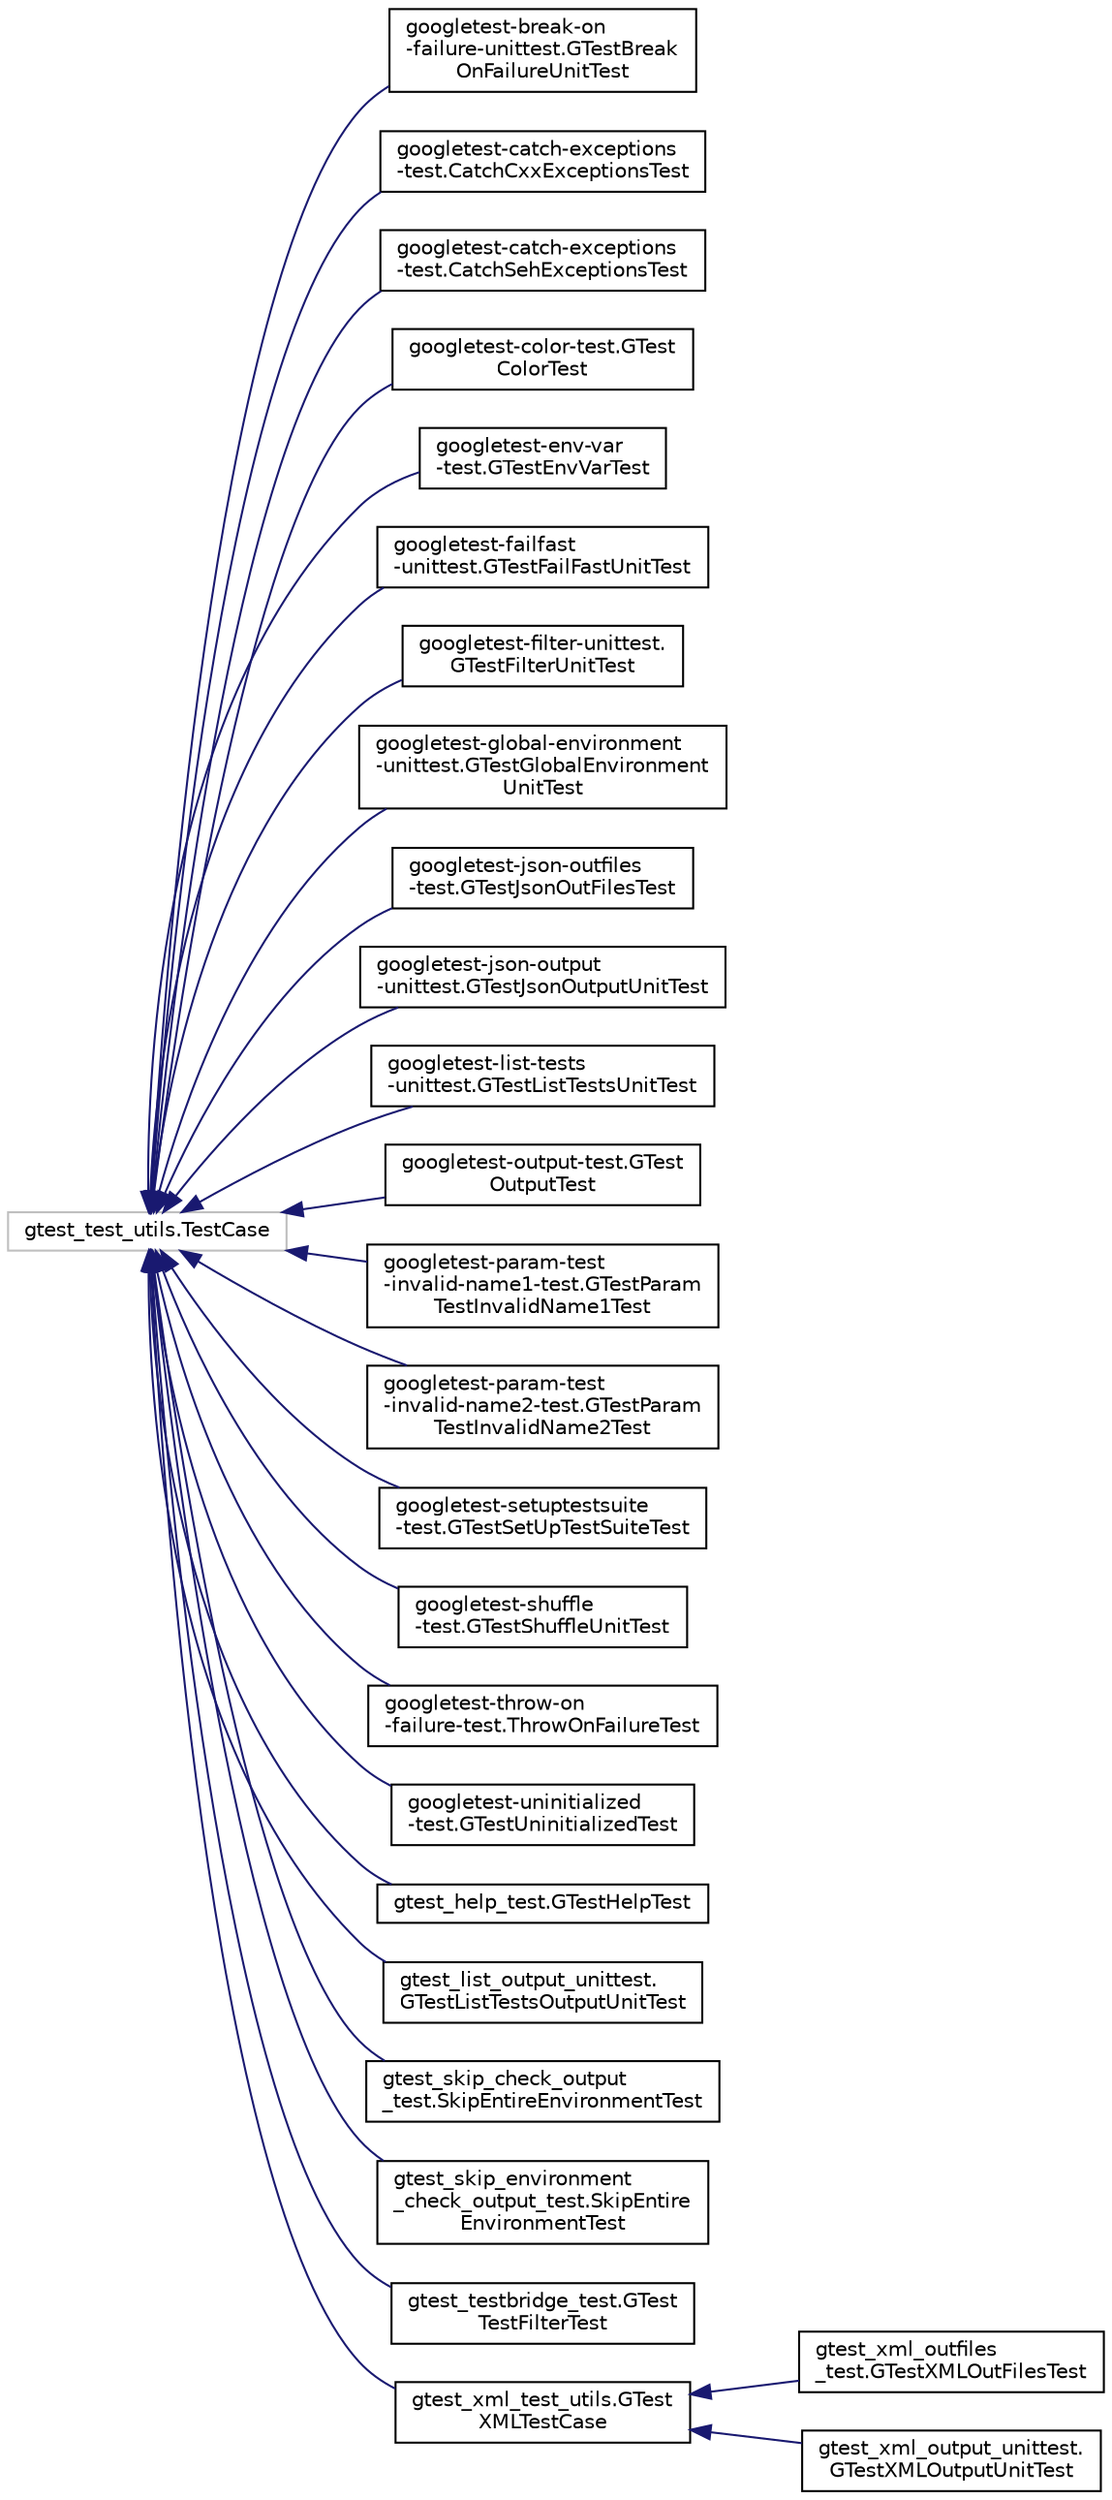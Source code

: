 digraph "Иерархия классов. Графический вид."
{
 // LATEX_PDF_SIZE
  edge [fontname="Helvetica",fontsize="10",labelfontname="Helvetica",labelfontsize="10"];
  node [fontname="Helvetica",fontsize="10",shape=record];
  rankdir="LR";
  Node426 [label="gtest_test_utils.TestCase",height=0.2,width=0.4,color="grey75", fillcolor="white", style="filled",tooltip=" "];
  Node426 -> Node0 [dir="back",color="midnightblue",fontsize="10",style="solid",fontname="Helvetica"];
  Node0 [label="googletest-break-on\l-failure-unittest.GTestBreak\lOnFailureUnitTest",height=0.2,width=0.4,color="black", fillcolor="white", style="filled",URL="$classgoogletest-break-on-failure-unittest_1_1GTestBreakOnFailureUnitTest.html",tooltip=" "];
  Node426 -> Node428 [dir="back",color="midnightblue",fontsize="10",style="solid",fontname="Helvetica"];
  Node428 [label="googletest-catch-exceptions\l-test.CatchCxxExceptionsTest",height=0.2,width=0.4,color="black", fillcolor="white", style="filled",URL="$classgoogletest-catch-exceptions-test_1_1CatchCxxExceptionsTest.html",tooltip=" "];
  Node426 -> Node429 [dir="back",color="midnightblue",fontsize="10",style="solid",fontname="Helvetica"];
  Node429 [label="googletest-catch-exceptions\l-test.CatchSehExceptionsTest",height=0.2,width=0.4,color="black", fillcolor="white", style="filled",URL="$classgoogletest-catch-exceptions-test_1_1CatchSehExceptionsTest.html",tooltip=" "];
  Node426 -> Node430 [dir="back",color="midnightblue",fontsize="10",style="solid",fontname="Helvetica"];
  Node430 [label="googletest-color-test.GTest\lColorTest",height=0.2,width=0.4,color="black", fillcolor="white", style="filled",URL="$classgoogletest-color-test_1_1GTestColorTest.html",tooltip=" "];
  Node426 -> Node431 [dir="back",color="midnightblue",fontsize="10",style="solid",fontname="Helvetica"];
  Node431 [label="googletest-env-var\l-test.GTestEnvVarTest",height=0.2,width=0.4,color="black", fillcolor="white", style="filled",URL="$classgoogletest-env-var-test_1_1GTestEnvVarTest.html",tooltip=" "];
  Node426 -> Node432 [dir="back",color="midnightblue",fontsize="10",style="solid",fontname="Helvetica"];
  Node432 [label="googletest-failfast\l-unittest.GTestFailFastUnitTest",height=0.2,width=0.4,color="black", fillcolor="white", style="filled",URL="$classgoogletest-failfast-unittest_1_1GTestFailFastUnitTest.html",tooltip=" "];
  Node426 -> Node433 [dir="back",color="midnightblue",fontsize="10",style="solid",fontname="Helvetica"];
  Node433 [label="googletest-filter-unittest.\lGTestFilterUnitTest",height=0.2,width=0.4,color="black", fillcolor="white", style="filled",URL="$classgoogletest-filter-unittest_1_1GTestFilterUnitTest.html",tooltip=" "];
  Node426 -> Node434 [dir="back",color="midnightblue",fontsize="10",style="solid",fontname="Helvetica"];
  Node434 [label="googletest-global-environment\l-unittest.GTestGlobalEnvironment\lUnitTest",height=0.2,width=0.4,color="black", fillcolor="white", style="filled",URL="$classgoogletest-global-environment-unittest_1_1GTestGlobalEnvironmentUnitTest.html",tooltip=" "];
  Node426 -> Node435 [dir="back",color="midnightblue",fontsize="10",style="solid",fontname="Helvetica"];
  Node435 [label="googletest-json-outfiles\l-test.GTestJsonOutFilesTest",height=0.2,width=0.4,color="black", fillcolor="white", style="filled",URL="$classgoogletest-json-outfiles-test_1_1GTestJsonOutFilesTest.html",tooltip=" "];
  Node426 -> Node436 [dir="back",color="midnightblue",fontsize="10",style="solid",fontname="Helvetica"];
  Node436 [label="googletest-json-output\l-unittest.GTestJsonOutputUnitTest",height=0.2,width=0.4,color="black", fillcolor="white", style="filled",URL="$classgoogletest-json-output-unittest_1_1GTestJsonOutputUnitTest.html",tooltip=" "];
  Node426 -> Node437 [dir="back",color="midnightblue",fontsize="10",style="solid",fontname="Helvetica"];
  Node437 [label="googletest-list-tests\l-unittest.GTestListTestsUnitTest",height=0.2,width=0.4,color="black", fillcolor="white", style="filled",URL="$classgoogletest-list-tests-unittest_1_1GTestListTestsUnitTest.html",tooltip=" "];
  Node426 -> Node438 [dir="back",color="midnightblue",fontsize="10",style="solid",fontname="Helvetica"];
  Node438 [label="googletest-output-test.GTest\lOutputTest",height=0.2,width=0.4,color="black", fillcolor="white", style="filled",URL="$classgoogletest-output-test_1_1GTestOutputTest.html",tooltip=" "];
  Node426 -> Node439 [dir="back",color="midnightblue",fontsize="10",style="solid",fontname="Helvetica"];
  Node439 [label="googletest-param-test\l-invalid-name1-test.GTestParam\lTestInvalidName1Test",height=0.2,width=0.4,color="black", fillcolor="white", style="filled",URL="$classgoogletest-param-test-invalid-name1-test_1_1GTestParamTestInvalidName1Test.html",tooltip=" "];
  Node426 -> Node440 [dir="back",color="midnightblue",fontsize="10",style="solid",fontname="Helvetica"];
  Node440 [label="googletest-param-test\l-invalid-name2-test.GTestParam\lTestInvalidName2Test",height=0.2,width=0.4,color="black", fillcolor="white", style="filled",URL="$classgoogletest-param-test-invalid-name2-test_1_1GTestParamTestInvalidName2Test.html",tooltip=" "];
  Node426 -> Node441 [dir="back",color="midnightblue",fontsize="10",style="solid",fontname="Helvetica"];
  Node441 [label="googletest-setuptestsuite\l-test.GTestSetUpTestSuiteTest",height=0.2,width=0.4,color="black", fillcolor="white", style="filled",URL="$classgoogletest-setuptestsuite-test_1_1GTestSetUpTestSuiteTest.html",tooltip=" "];
  Node426 -> Node442 [dir="back",color="midnightblue",fontsize="10",style="solid",fontname="Helvetica"];
  Node442 [label="googletest-shuffle\l-test.GTestShuffleUnitTest",height=0.2,width=0.4,color="black", fillcolor="white", style="filled",URL="$classgoogletest-shuffle-test_1_1GTestShuffleUnitTest.html",tooltip=" "];
  Node426 -> Node443 [dir="back",color="midnightblue",fontsize="10",style="solid",fontname="Helvetica"];
  Node443 [label="googletest-throw-on\l-failure-test.ThrowOnFailureTest",height=0.2,width=0.4,color="black", fillcolor="white", style="filled",URL="$classgoogletest-throw-on-failure-test_1_1ThrowOnFailureTest.html",tooltip=" "];
  Node426 -> Node444 [dir="back",color="midnightblue",fontsize="10",style="solid",fontname="Helvetica"];
  Node444 [label="googletest-uninitialized\l-test.GTestUninitializedTest",height=0.2,width=0.4,color="black", fillcolor="white", style="filled",URL="$classgoogletest-uninitialized-test_1_1GTestUninitializedTest.html",tooltip=" "];
  Node426 -> Node445 [dir="back",color="midnightblue",fontsize="10",style="solid",fontname="Helvetica"];
  Node445 [label="gtest_help_test.GTestHelpTest",height=0.2,width=0.4,color="black", fillcolor="white", style="filled",URL="$classgtest__help__test_1_1GTestHelpTest.html",tooltip=" "];
  Node426 -> Node446 [dir="back",color="midnightblue",fontsize="10",style="solid",fontname="Helvetica"];
  Node446 [label="gtest_list_output_unittest.\lGTestListTestsOutputUnitTest",height=0.2,width=0.4,color="black", fillcolor="white", style="filled",URL="$classgtest__list__output__unittest_1_1GTestListTestsOutputUnitTest.html",tooltip=" "];
  Node426 -> Node447 [dir="back",color="midnightblue",fontsize="10",style="solid",fontname="Helvetica"];
  Node447 [label="gtest_skip_check_output\l_test.SkipEntireEnvironmentTest",height=0.2,width=0.4,color="black", fillcolor="white", style="filled",URL="$classgtest__skip__check__output__test_1_1SkipEntireEnvironmentTest.html",tooltip=" "];
  Node426 -> Node448 [dir="back",color="midnightblue",fontsize="10",style="solid",fontname="Helvetica"];
  Node448 [label="gtest_skip_environment\l_check_output_test.SkipEntire\lEnvironmentTest",height=0.2,width=0.4,color="black", fillcolor="white", style="filled",URL="$classgtest__skip__environment__check__output__test_1_1SkipEntireEnvironmentTest.html",tooltip=" "];
  Node426 -> Node449 [dir="back",color="midnightblue",fontsize="10",style="solid",fontname="Helvetica"];
  Node449 [label="gtest_testbridge_test.GTest\lTestFilterTest",height=0.2,width=0.4,color="black", fillcolor="white", style="filled",URL="$classgtest__testbridge__test_1_1GTestTestFilterTest.html",tooltip=" "];
  Node426 -> Node450 [dir="back",color="midnightblue",fontsize="10",style="solid",fontname="Helvetica"];
  Node450 [label="gtest_xml_test_utils.GTest\lXMLTestCase",height=0.2,width=0.4,color="black", fillcolor="white", style="filled",URL="$classgtest__xml__test__utils_1_1GTestXMLTestCase.html",tooltip=" "];
  Node450 -> Node451 [dir="back",color="midnightblue",fontsize="10",style="solid",fontname="Helvetica"];
  Node451 [label="gtest_xml_outfiles\l_test.GTestXMLOutFilesTest",height=0.2,width=0.4,color="black", fillcolor="white", style="filled",URL="$classgtest__xml__outfiles__test_1_1GTestXMLOutFilesTest.html",tooltip=" "];
  Node450 -> Node452 [dir="back",color="midnightblue",fontsize="10",style="solid",fontname="Helvetica"];
  Node452 [label="gtest_xml_output_unittest.\lGTestXMLOutputUnitTest",height=0.2,width=0.4,color="black", fillcolor="white", style="filled",URL="$classgtest__xml__output__unittest_1_1GTestXMLOutputUnitTest.html",tooltip=" "];
}
